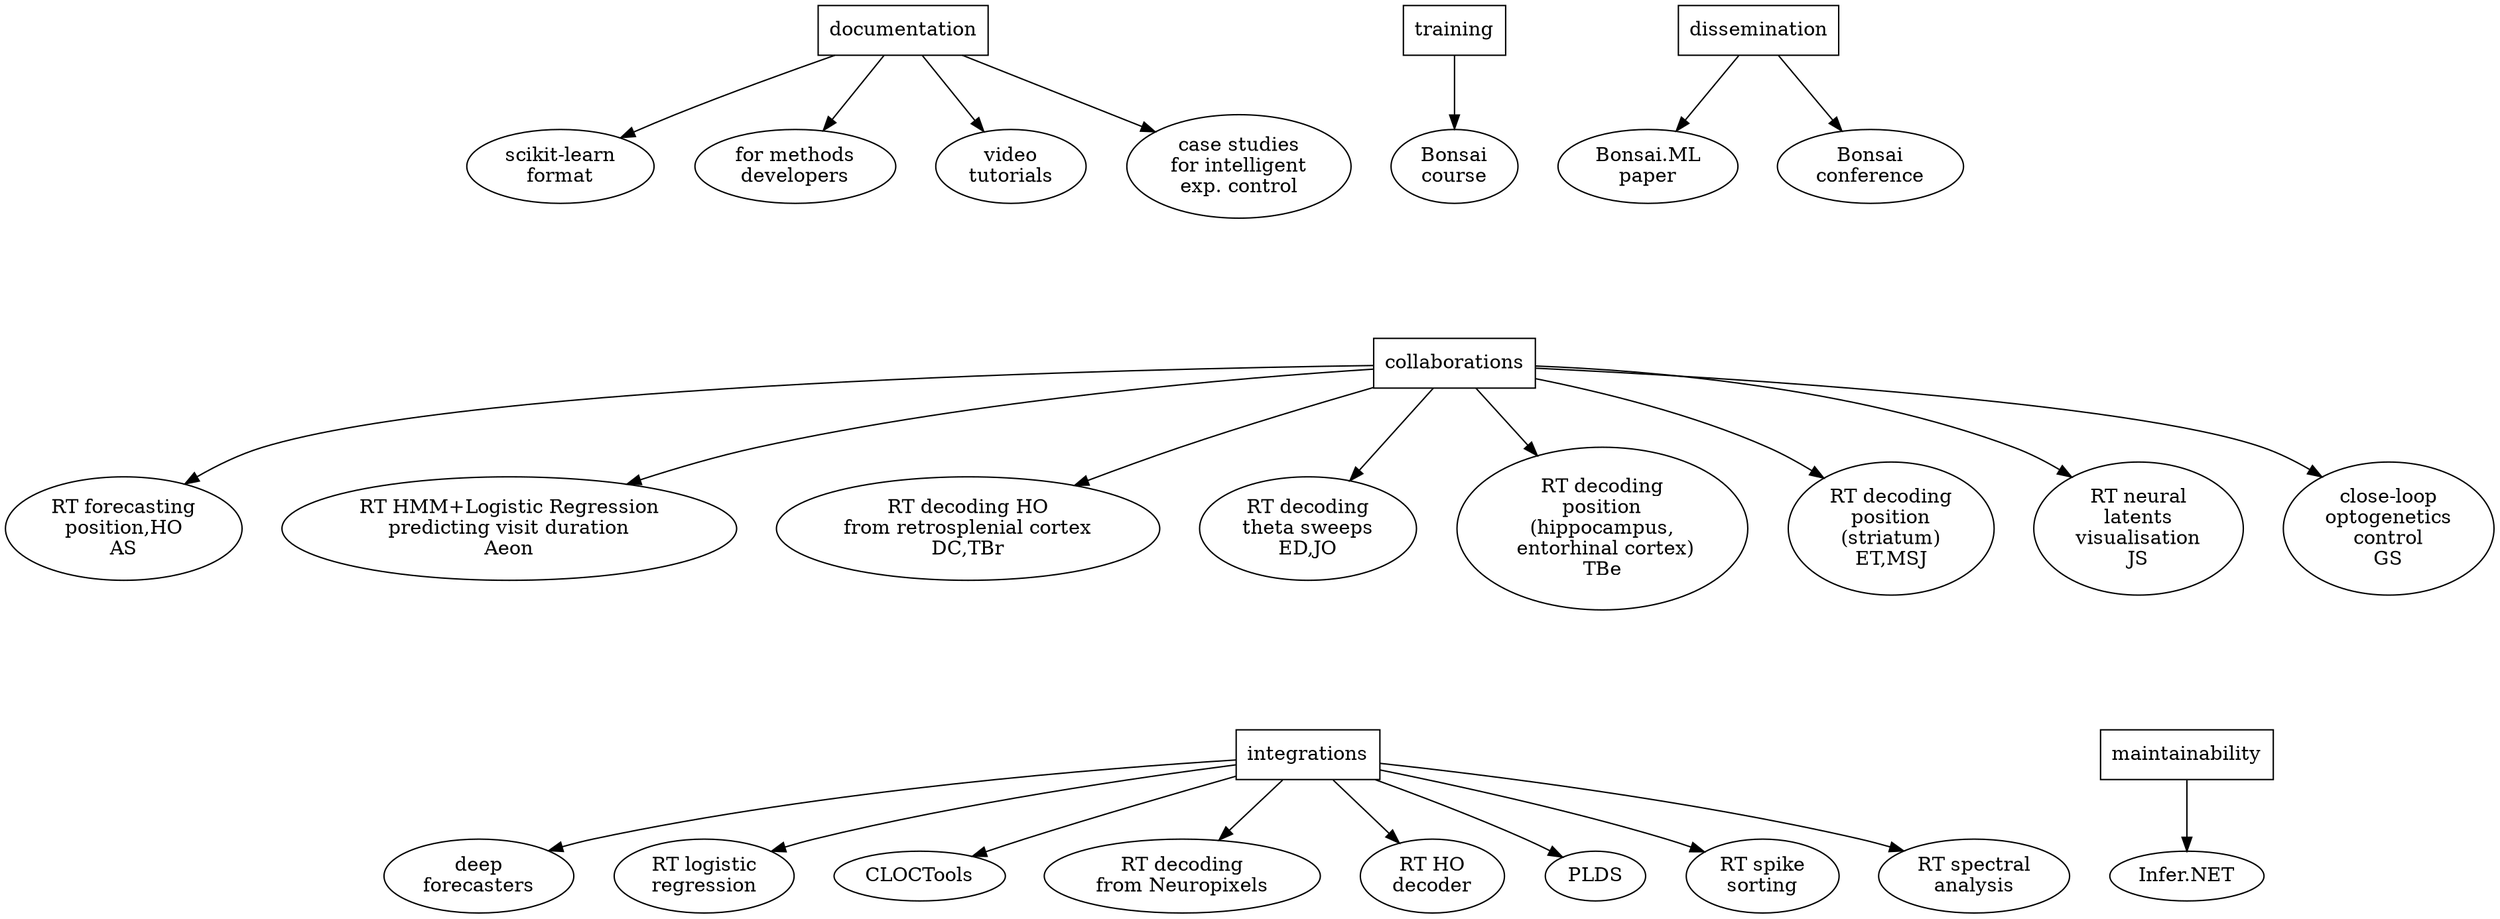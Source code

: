 digraph {
  layout=dot;
  rankdir=TB;   // rows go top -> bottom
  ranksep=0.6;
  nodesep=0.4;

  // --- Hubs ---
  documentation [shape=box];
  training      [shape=box];
  dissemination [shape=box];
  collaborations [shape=box];
  integrations   [shape=box];
  maintainability [shape=box];

  // --- Force rows (ranks) ---
  { rank=same; documentation; training; dissemination; }        // Row 1
  { rank=same; collaborations; }                                // Row 2
  { rank=same; integrations; maintainability; }                 // Row 3

  // --- Documentation ---
  documentation -> "scikit-learn\nformat";
  documentation -> "for methods\ndevelopers";
  documentation -> "video\ntutorials";
  documentation -> "case studies\nfor intelligent\nexp. control";

  // --- Training ---
  training -> "Bonsai\ncourse";

  // --- Dissemination ---
  dissemination -> "Bonsai.ML\npaper";
  dissemination -> "Bonsai\nconference";

  // --- Collaborations ---
  collaborations -> "RT forecasting\nposition,HO\nAS";
  collaborations -> "RT HMM+Logistic Regression\npredicting visit duration\nAeon";
  collaborations -> "RT decoding HO\nfrom retrosplenial cortex\nDC,TBr";
  collaborations -> "RT decoding\ntheta sweeps\nED,JO";
  collaborations -> "RT decoding\nposition\n(hippocampus,\n entorhinal cortex)\nTBe";
  collaborations -> "RT decoding\nposition\n(striatum)\nET,MSJ";
  collaborations -> "RT neural\nlatents\nvisualisation\nJS";
  collaborations -> "close-loop\noptogenetics\ncontrol\nGS";

  // --- Integrations ---
  integrations -> "deep\nforecasters";
  integrations -> "RT logistic\nregression";
  integrations -> "CLOCTools";
  integrations -> "RT decoding\nfrom Neuropixels";
  integrations -> "RT HO\ndecoder";
  integrations -> "PLDS";
  integrations -> "RT spike\nsorting";
  integrations -> "RT spectral\nanalysis";

  // --- Maintainability ---
  maintainability -> "Infer.NET";

  // --- Invisible edges to enforce vertical ordering between rows ---
  "Bonsai\ncourse" -> collaborations [style=invis, weight=100, minlen=2];
  "RT decoding\ntheta sweeps\nED,JO"   -> integrations [style=invis, weight=100, minlen=2];

}
